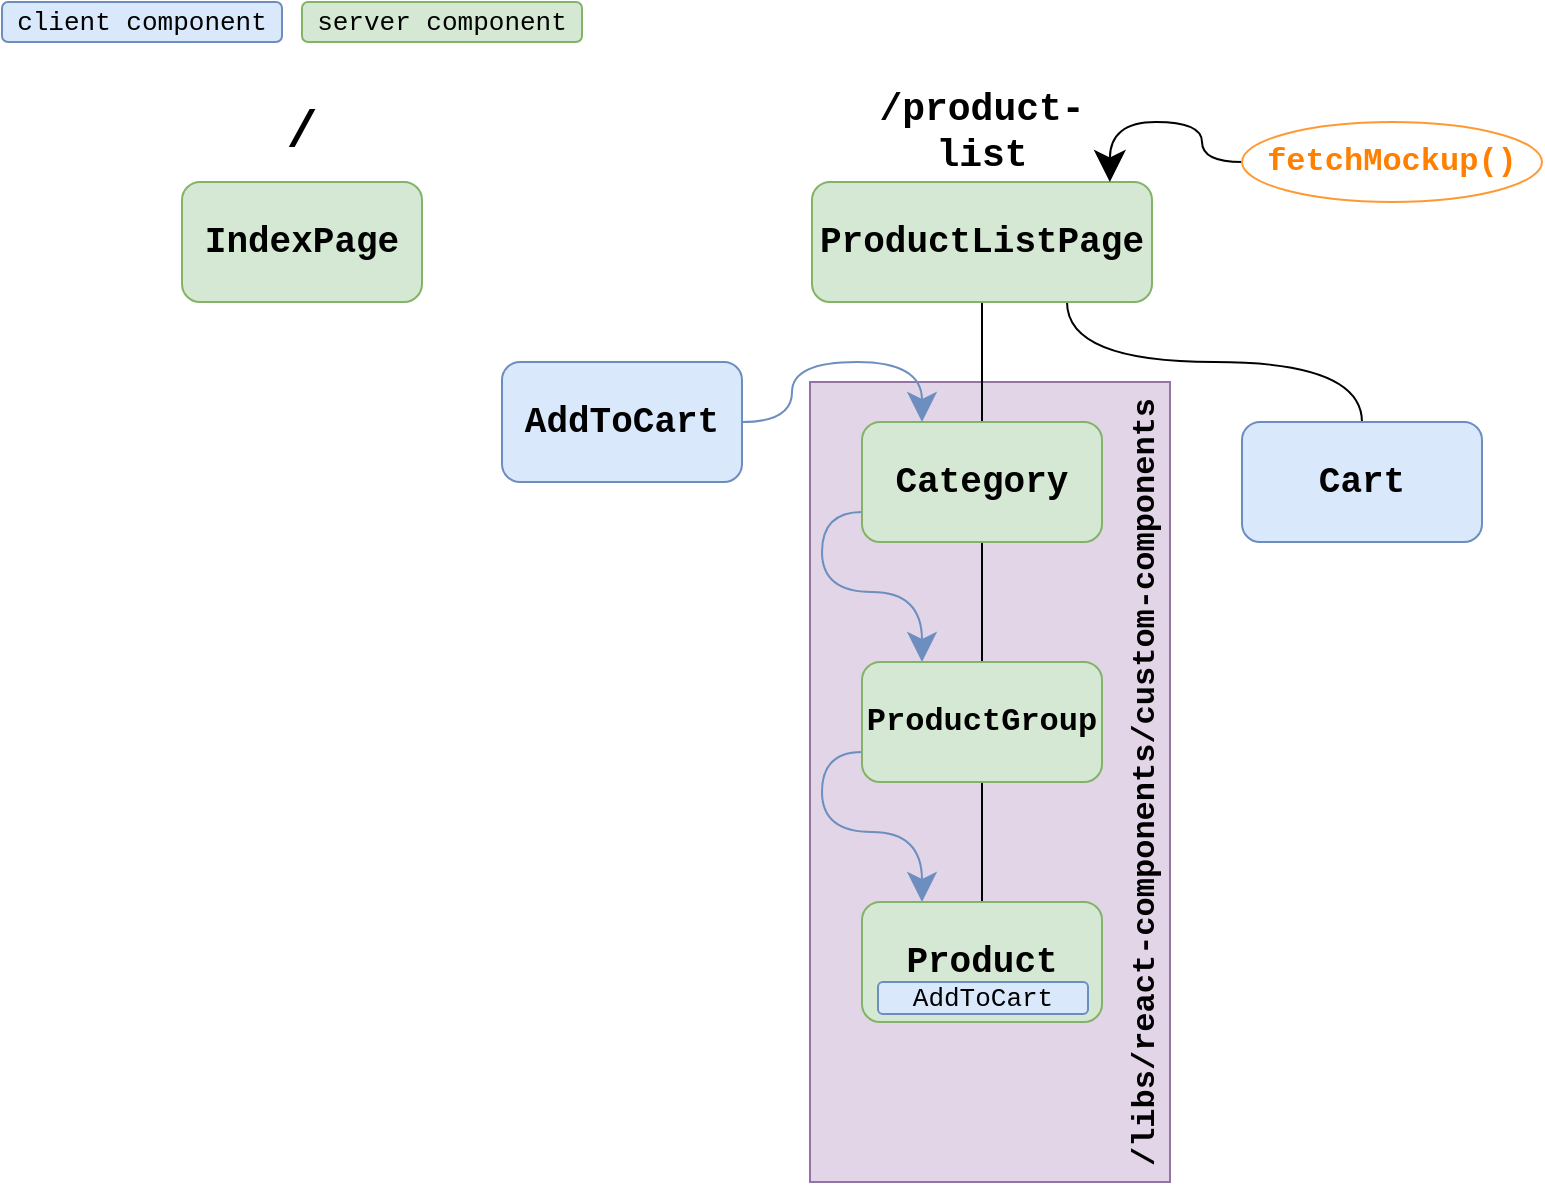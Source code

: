 <mxfile version="20.8.23" type="github">
  <diagram name="Page-1" id="0RoXZsUzvkpFgtAO-AeV">
    <mxGraphModel dx="1234" dy="1163" grid="1" gridSize="10" guides="1" tooltips="1" connect="1" arrows="1" fold="1" page="1" pageScale="1" pageWidth="827" pageHeight="1169" math="0" shadow="0">
      <root>
        <mxCell id="0" />
        <mxCell id="1" parent="0" />
        <mxCell id="Cw0C9ppOWzMmul87o8MS-5" value="/libs/react-components/custom-components" style="rounded=0;whiteSpace=wrap;html=1;fillColor=#e1d5e7;strokeColor=#9673a6;fontFamily=Courier New;horizontal=0;align=center;verticalAlign=bottom;fontSize=16;fontStyle=1" parent="1" vertex="1">
          <mxGeometry x="414" y="200" width="180" height="400" as="geometry" />
        </mxCell>
        <mxCell id="06V7cyF9oRUQFHMhmIxx-1" value="IndexPage" style="rounded=1;whiteSpace=wrap;html=1;fontFamily=Courier New;fontSize=18;fontStyle=1;fillColor=#d5e8d4;strokeColor=#82b366;" parent="1" vertex="1">
          <mxGeometry x="100" y="100" width="120" height="60" as="geometry" />
        </mxCell>
        <mxCell id="06V7cyF9oRUQFHMhmIxx-2" value="/" style="rounded=0;whiteSpace=wrap;html=1;fontFamily=Courier New;fontSize=26;fontStyle=1;fillColor=none;strokeColor=none;" parent="1" vertex="1">
          <mxGeometry x="100" y="50" width="120" height="50" as="geometry" />
        </mxCell>
        <mxCell id="06V7cyF9oRUQFHMhmIxx-7" style="edgeStyle=orthogonalEdgeStyle;rounded=0;orthogonalLoop=1;jettySize=auto;html=1;exitX=0.5;exitY=1;exitDx=0;exitDy=0;entryX=0.5;entryY=0;entryDx=0;entryDy=0;fontFamily=Courier New;fontSize=16;endArrow=none;endFill=0;" parent="1" source="06V7cyF9oRUQFHMhmIxx-3" target="06V7cyF9oRUQFHMhmIxx-5" edge="1">
          <mxGeometry relative="1" as="geometry" />
        </mxCell>
        <mxCell id="06V7cyF9oRUQFHMhmIxx-12" style="edgeStyle=orthogonalEdgeStyle;rounded=0;orthogonalLoop=1;jettySize=auto;html=1;exitX=0.75;exitY=1;exitDx=0;exitDy=0;entryX=0.5;entryY=0;entryDx=0;entryDy=0;fontFamily=Courier New;fontSize=16;fontColor=#FF8000;endArrow=none;endFill=0;curved=1;" parent="1" source="06V7cyF9oRUQFHMhmIxx-3" target="06V7cyF9oRUQFHMhmIxx-11" edge="1">
          <mxGeometry relative="1" as="geometry" />
        </mxCell>
        <mxCell id="06V7cyF9oRUQFHMhmIxx-3" value="ProductListPage" style="rounded=1;whiteSpace=wrap;html=1;fontFamily=Courier New;fontSize=18;fontStyle=1;fillColor=#d5e8d4;strokeColor=#82b366;" parent="1" vertex="1">
          <mxGeometry x="415" y="100" width="170" height="60" as="geometry" />
        </mxCell>
        <mxCell id="06V7cyF9oRUQFHMhmIxx-4" value="/product-list" style="rounded=0;whiteSpace=wrap;html=1;fontFamily=Courier New;fontSize=19;fontStyle=1;fillColor=none;strokeColor=none;" parent="1" vertex="1">
          <mxGeometry x="440" y="50" width="120" height="50" as="geometry" />
        </mxCell>
        <mxCell id="06V7cyF9oRUQFHMhmIxx-15" style="edgeStyle=orthogonalEdgeStyle;curved=1;rounded=0;orthogonalLoop=1;jettySize=auto;html=1;exitX=0.5;exitY=1;exitDx=0;exitDy=0;entryX=0.5;entryY=0;entryDx=0;entryDy=0;fontFamily=Courier New;fontSize=16;fontColor=#FF8000;endArrow=none;endFill=0;endSize=13;" parent="1" source="06V7cyF9oRUQFHMhmIxx-5" target="06V7cyF9oRUQFHMhmIxx-8" edge="1">
          <mxGeometry relative="1" as="geometry" />
        </mxCell>
        <mxCell id="Cw0C9ppOWzMmul87o8MS-9" style="edgeStyle=orthogonalEdgeStyle;curved=1;rounded=0;orthogonalLoop=1;jettySize=auto;html=1;exitX=0;exitY=0.75;exitDx=0;exitDy=0;entryX=0.25;entryY=0;entryDx=0;entryDy=0;strokeColor=#6c8fbf;fontFamily=Courier New;fontSize=13;endSize=12;" parent="1" source="06V7cyF9oRUQFHMhmIxx-5" target="06V7cyF9oRUQFHMhmIxx-8" edge="1">
          <mxGeometry relative="1" as="geometry" />
        </mxCell>
        <mxCell id="06V7cyF9oRUQFHMhmIxx-5" value="Category" style="rounded=1;whiteSpace=wrap;html=1;fontFamily=Courier New;fontSize=18;fontStyle=1;fillColor=#d5e8d4;strokeColor=#82b366;" parent="1" vertex="1">
          <mxGeometry x="440" y="220" width="120" height="60" as="geometry" />
        </mxCell>
        <mxCell id="06V7cyF9oRUQFHMhmIxx-14" style="edgeStyle=orthogonalEdgeStyle;rounded=0;orthogonalLoop=1;jettySize=auto;html=1;exitX=0;exitY=0.5;exitDx=0;exitDy=0;entryX=0.876;entryY=0;entryDx=0;entryDy=0;entryPerimeter=0;fontFamily=Courier New;fontSize=16;fontColor=#FF8000;endArrow=classic;endFill=1;curved=1;endSize=13;" parent="1" source="06V7cyF9oRUQFHMhmIxx-6" target="06V7cyF9oRUQFHMhmIxx-3" edge="1">
          <mxGeometry relative="1" as="geometry" />
        </mxCell>
        <mxCell id="06V7cyF9oRUQFHMhmIxx-6" value="fetchMockup()" style="ellipse;whiteSpace=wrap;html=1;fontFamily=Courier New;fontSize=16;fillColor=none;strokeColor=#FF9933;fontColor=#FF8000;fontStyle=1" parent="1" vertex="1">
          <mxGeometry x="630" y="70" width="150" height="40" as="geometry" />
        </mxCell>
        <mxCell id="06V7cyF9oRUQFHMhmIxx-16" style="edgeStyle=orthogonalEdgeStyle;curved=1;rounded=0;orthogonalLoop=1;jettySize=auto;html=1;exitX=0.5;exitY=1;exitDx=0;exitDy=0;entryX=0.5;entryY=0;entryDx=0;entryDy=0;fontFamily=Courier New;fontSize=16;fontColor=#FF8000;endArrow=none;endFill=0;endSize=13;" parent="1" source="06V7cyF9oRUQFHMhmIxx-8" target="06V7cyF9oRUQFHMhmIxx-10" edge="1">
          <mxGeometry relative="1" as="geometry" />
        </mxCell>
        <mxCell id="Cw0C9ppOWzMmul87o8MS-10" style="edgeStyle=orthogonalEdgeStyle;curved=1;rounded=0;orthogonalLoop=1;jettySize=auto;html=1;exitX=0;exitY=0.75;exitDx=0;exitDy=0;entryX=0.25;entryY=0;entryDx=0;entryDy=0;strokeColor=#6c8fbf;fontFamily=Courier New;fontSize=13;endSize=12;" parent="1" source="06V7cyF9oRUQFHMhmIxx-8" target="06V7cyF9oRUQFHMhmIxx-10" edge="1">
          <mxGeometry relative="1" as="geometry" />
        </mxCell>
        <mxCell id="06V7cyF9oRUQFHMhmIxx-8" value="ProductGroup" style="rounded=1;whiteSpace=wrap;html=1;fontFamily=Courier New;fontSize=16;fontStyle=1;fillColor=#d5e8d4;strokeColor=#82b366;" parent="1" vertex="1">
          <mxGeometry x="440" y="340" width="120" height="60" as="geometry" />
        </mxCell>
        <mxCell id="06V7cyF9oRUQFHMhmIxx-10" value="Product" style="rounded=1;whiteSpace=wrap;html=1;fontFamily=Courier New;fontSize=18;fontStyle=1;fillColor=#d5e8d4;strokeColor=#82b366;" parent="1" vertex="1">
          <mxGeometry x="440" y="460" width="120" height="60" as="geometry" />
        </mxCell>
        <mxCell id="06V7cyF9oRUQFHMhmIxx-11" value="Cart" style="rounded=1;whiteSpace=wrap;html=1;fontFamily=Courier New;fontSize=18;fontStyle=1;fillColor=#dae8fc;strokeColor=#6c8ebf;" parent="1" vertex="1">
          <mxGeometry x="630" y="220" width="120" height="60" as="geometry" />
        </mxCell>
        <mxCell id="06V7cyF9oRUQFHMhmIxx-13" value="AddToCart" style="rounded=1;whiteSpace=wrap;html=1;fontFamily=Courier New;fontSize=18;fontStyle=1;fillColor=#dae8fc;strokeColor=#6c8ebf;" parent="1" vertex="1">
          <mxGeometry x="260" y="190" width="120" height="60" as="geometry" />
        </mxCell>
        <mxCell id="Cw0C9ppOWzMmul87o8MS-2" value="" style="edgeStyle=orthogonalEdgeStyle;rounded=0;orthogonalLoop=1;jettySize=auto;html=1;entryX=0.25;entryY=0;entryDx=0;entryDy=0;curved=1;endSize=12;strokeColor=#6c8fbf;exitX=1;exitY=0.5;exitDx=0;exitDy=0;" parent="1" source="06V7cyF9oRUQFHMhmIxx-13" target="06V7cyF9oRUQFHMhmIxx-5" edge="1">
          <mxGeometry relative="1" as="geometry" />
        </mxCell>
        <mxCell id="Cw0C9ppOWzMmul87o8MS-6" value="client component" style="rounded=1;whiteSpace=wrap;html=1;fontFamily=Courier New;fontSize=13;fontStyle=0;fillColor=#dae8fc;strokeColor=#6c8ebf;" parent="1" vertex="1">
          <mxGeometry x="10" y="10" width="140" height="20" as="geometry" />
        </mxCell>
        <mxCell id="Cw0C9ppOWzMmul87o8MS-7" value="server component" style="rounded=1;whiteSpace=wrap;html=1;fontFamily=Courier New;fontSize=13;fontStyle=0;fillColor=#d5e8d4;strokeColor=#82b366;" parent="1" vertex="1">
          <mxGeometry x="160" y="10" width="140" height="20" as="geometry" />
        </mxCell>
        <mxCell id="Cw0C9ppOWzMmul87o8MS-11" value="AddToCart" style="rounded=1;whiteSpace=wrap;html=1;fontFamily=Courier New;fontSize=13;fontStyle=0;fillColor=#dae8fc;strokeColor=#6c8ebf;perimeterSpacing=0;" parent="1" vertex="1">
          <mxGeometry x="448" y="500" width="105" height="16" as="geometry" />
        </mxCell>
      </root>
    </mxGraphModel>
  </diagram>
</mxfile>
